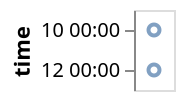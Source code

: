 {
  "$schema": "https://vega.github.io/schema/vega-lite/v4.json",
  "data": {
    "values": [
      {"date": "2011-10-10"},
      {"date": "2011-10-12"}
    ]
  },
  "mark": "point",
  "encoding": {
    "y": {
      "timeUnit": "datehours",
      "field": "date",
      "type": "ordinal",
      "axis": {"title": "time"}
    }
  }
}
